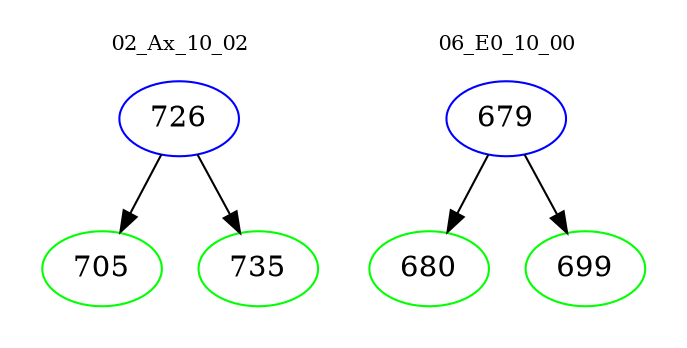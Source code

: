 digraph{
subgraph cluster_0 {
color = white
label = "02_Ax_10_02";
fontsize=10;
T0_726 [label="726", color="blue"]
T0_726 -> T0_705 [color="black"]
T0_705 [label="705", color="green"]
T0_726 -> T0_735 [color="black"]
T0_735 [label="735", color="green"]
}
subgraph cluster_1 {
color = white
label = "06_E0_10_00";
fontsize=10;
T1_679 [label="679", color="blue"]
T1_679 -> T1_680 [color="black"]
T1_680 [label="680", color="green"]
T1_679 -> T1_699 [color="black"]
T1_699 [label="699", color="green"]
}
}
